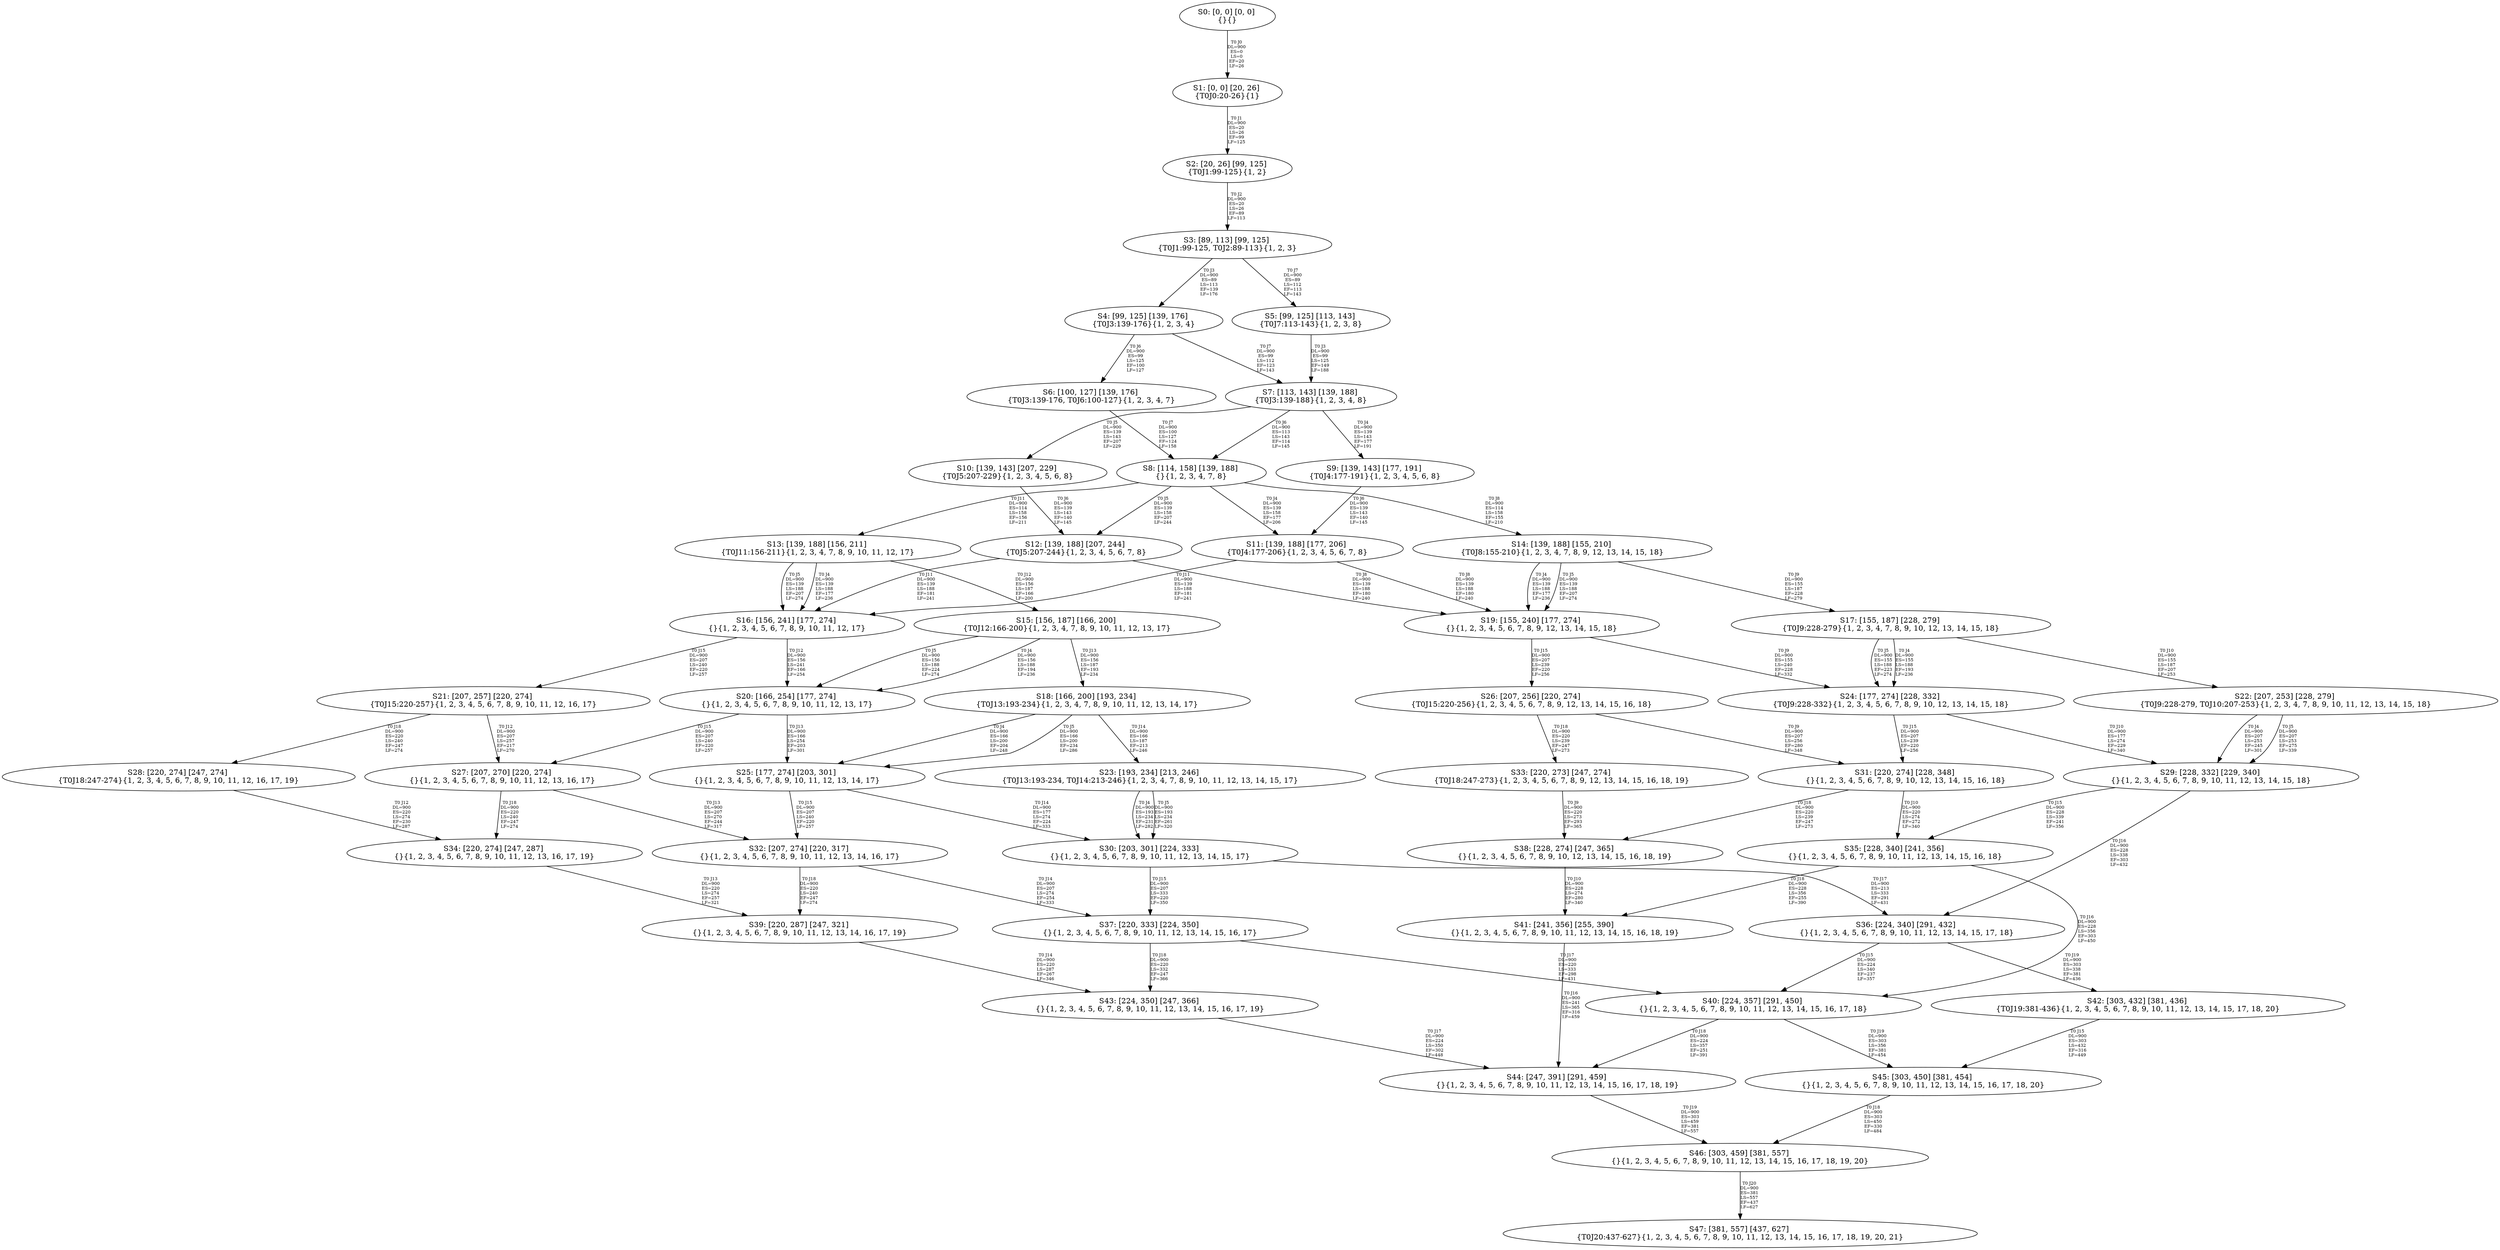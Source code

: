 digraph {
	S0[label="S0: [0, 0] [0, 0] \n{}{}"];
	S1[label="S1: [0, 0] [20, 26] \n{T0J0:20-26}{1}"];
	S2[label="S2: [20, 26] [99, 125] \n{T0J1:99-125}{1, 2}"];
	S3[label="S3: [89, 113] [99, 125] \n{T0J1:99-125, T0J2:89-113}{1, 2, 3}"];
	S4[label="S4: [99, 125] [139, 176] \n{T0J3:139-176}{1, 2, 3, 4}"];
	S5[label="S5: [99, 125] [113, 143] \n{T0J7:113-143}{1, 2, 3, 8}"];
	S6[label="S6: [100, 127] [139, 176] \n{T0J3:139-176, T0J6:100-127}{1, 2, 3, 4, 7}"];
	S7[label="S7: [113, 143] [139, 188] \n{T0J3:139-188}{1, 2, 3, 4, 8}"];
	S8[label="S8: [114, 158] [139, 188] \n{}{1, 2, 3, 4, 7, 8}"];
	S9[label="S9: [139, 143] [177, 191] \n{T0J4:177-191}{1, 2, 3, 4, 5, 6, 8}"];
	S10[label="S10: [139, 143] [207, 229] \n{T0J5:207-229}{1, 2, 3, 4, 5, 6, 8}"];
	S11[label="S11: [139, 188] [177, 206] \n{T0J4:177-206}{1, 2, 3, 4, 5, 6, 7, 8}"];
	S12[label="S12: [139, 188] [207, 244] \n{T0J5:207-244}{1, 2, 3, 4, 5, 6, 7, 8}"];
	S13[label="S13: [139, 188] [156, 211] \n{T0J11:156-211}{1, 2, 3, 4, 7, 8, 9, 10, 11, 12, 17}"];
	S14[label="S14: [139, 188] [155, 210] \n{T0J8:155-210}{1, 2, 3, 4, 7, 8, 9, 12, 13, 14, 15, 18}"];
	S15[label="S15: [156, 187] [166, 200] \n{T0J12:166-200}{1, 2, 3, 4, 7, 8, 9, 10, 11, 12, 13, 17}"];
	S16[label="S16: [156, 241] [177, 274] \n{}{1, 2, 3, 4, 5, 6, 7, 8, 9, 10, 11, 12, 17}"];
	S17[label="S17: [155, 187] [228, 279] \n{T0J9:228-279}{1, 2, 3, 4, 7, 8, 9, 10, 12, 13, 14, 15, 18}"];
	S18[label="S18: [166, 200] [193, 234] \n{T0J13:193-234}{1, 2, 3, 4, 7, 8, 9, 10, 11, 12, 13, 14, 17}"];
	S19[label="S19: [155, 240] [177, 274] \n{}{1, 2, 3, 4, 5, 6, 7, 8, 9, 12, 13, 14, 15, 18}"];
	S20[label="S20: [166, 254] [177, 274] \n{}{1, 2, 3, 4, 5, 6, 7, 8, 9, 10, 11, 12, 13, 17}"];
	S21[label="S21: [207, 257] [220, 274] \n{T0J15:220-257}{1, 2, 3, 4, 5, 6, 7, 8, 9, 10, 11, 12, 16, 17}"];
	S22[label="S22: [207, 253] [228, 279] \n{T0J9:228-279, T0J10:207-253}{1, 2, 3, 4, 7, 8, 9, 10, 11, 12, 13, 14, 15, 18}"];
	S23[label="S23: [193, 234] [213, 246] \n{T0J13:193-234, T0J14:213-246}{1, 2, 3, 4, 7, 8, 9, 10, 11, 12, 13, 14, 15, 17}"];
	S24[label="S24: [177, 274] [228, 332] \n{T0J9:228-332}{1, 2, 3, 4, 5, 6, 7, 8, 9, 10, 12, 13, 14, 15, 18}"];
	S25[label="S25: [177, 274] [203, 301] \n{}{1, 2, 3, 4, 5, 6, 7, 8, 9, 10, 11, 12, 13, 14, 17}"];
	S26[label="S26: [207, 256] [220, 274] \n{T0J15:220-256}{1, 2, 3, 4, 5, 6, 7, 8, 9, 12, 13, 14, 15, 16, 18}"];
	S27[label="S27: [207, 270] [220, 274] \n{}{1, 2, 3, 4, 5, 6, 7, 8, 9, 10, 11, 12, 13, 16, 17}"];
	S28[label="S28: [220, 274] [247, 274] \n{T0J18:247-274}{1, 2, 3, 4, 5, 6, 7, 8, 9, 10, 11, 12, 16, 17, 19}"];
	S29[label="S29: [228, 332] [229, 340] \n{}{1, 2, 3, 4, 5, 6, 7, 8, 9, 10, 11, 12, 13, 14, 15, 18}"];
	S30[label="S30: [203, 301] [224, 333] \n{}{1, 2, 3, 4, 5, 6, 7, 8, 9, 10, 11, 12, 13, 14, 15, 17}"];
	S31[label="S31: [220, 274] [228, 348] \n{}{1, 2, 3, 4, 5, 6, 7, 8, 9, 10, 12, 13, 14, 15, 16, 18}"];
	S32[label="S32: [207, 274] [220, 317] \n{}{1, 2, 3, 4, 5, 6, 7, 8, 9, 10, 11, 12, 13, 14, 16, 17}"];
	S33[label="S33: [220, 273] [247, 274] \n{T0J18:247-273}{1, 2, 3, 4, 5, 6, 7, 8, 9, 12, 13, 14, 15, 16, 18, 19}"];
	S34[label="S34: [220, 274] [247, 287] \n{}{1, 2, 3, 4, 5, 6, 7, 8, 9, 10, 11, 12, 13, 16, 17, 19}"];
	S35[label="S35: [228, 340] [241, 356] \n{}{1, 2, 3, 4, 5, 6, 7, 8, 9, 10, 11, 12, 13, 14, 15, 16, 18}"];
	S36[label="S36: [224, 340] [291, 432] \n{}{1, 2, 3, 4, 5, 6, 7, 8, 9, 10, 11, 12, 13, 14, 15, 17, 18}"];
	S37[label="S37: [220, 333] [224, 350] \n{}{1, 2, 3, 4, 5, 6, 7, 8, 9, 10, 11, 12, 13, 14, 15, 16, 17}"];
	S38[label="S38: [228, 274] [247, 365] \n{}{1, 2, 3, 4, 5, 6, 7, 8, 9, 10, 12, 13, 14, 15, 16, 18, 19}"];
	S39[label="S39: [220, 287] [247, 321] \n{}{1, 2, 3, 4, 5, 6, 7, 8, 9, 10, 11, 12, 13, 14, 16, 17, 19}"];
	S40[label="S40: [224, 357] [291, 450] \n{}{1, 2, 3, 4, 5, 6, 7, 8, 9, 10, 11, 12, 13, 14, 15, 16, 17, 18}"];
	S41[label="S41: [241, 356] [255, 390] \n{}{1, 2, 3, 4, 5, 6, 7, 8, 9, 10, 11, 12, 13, 14, 15, 16, 18, 19}"];
	S42[label="S42: [303, 432] [381, 436] \n{T0J19:381-436}{1, 2, 3, 4, 5, 6, 7, 8, 9, 10, 11, 12, 13, 14, 15, 17, 18, 20}"];
	S43[label="S43: [224, 350] [247, 366] \n{}{1, 2, 3, 4, 5, 6, 7, 8, 9, 10, 11, 12, 13, 14, 15, 16, 17, 19}"];
	S44[label="S44: [247, 391] [291, 459] \n{}{1, 2, 3, 4, 5, 6, 7, 8, 9, 10, 11, 12, 13, 14, 15, 16, 17, 18, 19}"];
	S45[label="S45: [303, 450] [381, 454] \n{}{1, 2, 3, 4, 5, 6, 7, 8, 9, 10, 11, 12, 13, 14, 15, 16, 17, 18, 20}"];
	S46[label="S46: [303, 459] [381, 557] \n{}{1, 2, 3, 4, 5, 6, 7, 8, 9, 10, 11, 12, 13, 14, 15, 16, 17, 18, 19, 20}"];
	S47[label="S47: [381, 557] [437, 627] \n{T0J20:437-627}{1, 2, 3, 4, 5, 6, 7, 8, 9, 10, 11, 12, 13, 14, 15, 16, 17, 18, 19, 20, 21}"];
	S0 -> S1[label="T0 J0\nDL=900\nES=0\nLS=0\nEF=20\nLF=26",fontsize=8];
	S1 -> S2[label="T0 J1\nDL=900\nES=20\nLS=26\nEF=99\nLF=125",fontsize=8];
	S2 -> S3[label="T0 J2\nDL=900\nES=20\nLS=26\nEF=89\nLF=113",fontsize=8];
	S3 -> S4[label="T0 J3\nDL=900\nES=89\nLS=113\nEF=139\nLF=176",fontsize=8];
	S3 -> S5[label="T0 J7\nDL=900\nES=89\nLS=112\nEF=113\nLF=143",fontsize=8];
	S4 -> S6[label="T0 J6\nDL=900\nES=99\nLS=125\nEF=100\nLF=127",fontsize=8];
	S4 -> S7[label="T0 J7\nDL=900\nES=99\nLS=112\nEF=123\nLF=143",fontsize=8];
	S5 -> S7[label="T0 J3\nDL=900\nES=99\nLS=125\nEF=149\nLF=188",fontsize=8];
	S6 -> S8[label="T0 J7\nDL=900\nES=100\nLS=127\nEF=124\nLF=158",fontsize=8];
	S7 -> S9[label="T0 J4\nDL=900\nES=139\nLS=143\nEF=177\nLF=191",fontsize=8];
	S7 -> S10[label="T0 J5\nDL=900\nES=139\nLS=143\nEF=207\nLF=229",fontsize=8];
	S7 -> S8[label="T0 J6\nDL=900\nES=113\nLS=143\nEF=114\nLF=145",fontsize=8];
	S8 -> S11[label="T0 J4\nDL=900\nES=139\nLS=158\nEF=177\nLF=206",fontsize=8];
	S8 -> S12[label="T0 J5\nDL=900\nES=139\nLS=158\nEF=207\nLF=244",fontsize=8];
	S8 -> S14[label="T0 J8\nDL=900\nES=114\nLS=158\nEF=155\nLF=210",fontsize=8];
	S8 -> S13[label="T0 J11\nDL=900\nES=114\nLS=158\nEF=156\nLF=211",fontsize=8];
	S9 -> S11[label="T0 J6\nDL=900\nES=139\nLS=143\nEF=140\nLF=145",fontsize=8];
	S10 -> S12[label="T0 J6\nDL=900\nES=139\nLS=143\nEF=140\nLF=145",fontsize=8];
	S11 -> S19[label="T0 J8\nDL=900\nES=139\nLS=188\nEF=180\nLF=240",fontsize=8];
	S11 -> S16[label="T0 J11\nDL=900\nES=139\nLS=188\nEF=181\nLF=241",fontsize=8];
	S12 -> S19[label="T0 J8\nDL=900\nES=139\nLS=188\nEF=180\nLF=240",fontsize=8];
	S12 -> S16[label="T0 J11\nDL=900\nES=139\nLS=188\nEF=181\nLF=241",fontsize=8];
	S13 -> S16[label="T0 J4\nDL=900\nES=139\nLS=188\nEF=177\nLF=236",fontsize=8];
	S13 -> S16[label="T0 J5\nDL=900\nES=139\nLS=188\nEF=207\nLF=274",fontsize=8];
	S13 -> S15[label="T0 J12\nDL=900\nES=156\nLS=187\nEF=166\nLF=200",fontsize=8];
	S14 -> S19[label="T0 J4\nDL=900\nES=139\nLS=188\nEF=177\nLF=236",fontsize=8];
	S14 -> S19[label="T0 J5\nDL=900\nES=139\nLS=188\nEF=207\nLF=274",fontsize=8];
	S14 -> S17[label="T0 J9\nDL=900\nES=155\nLS=187\nEF=228\nLF=279",fontsize=8];
	S15 -> S20[label="T0 J4\nDL=900\nES=156\nLS=188\nEF=194\nLF=236",fontsize=8];
	S15 -> S20[label="T0 J5\nDL=900\nES=156\nLS=188\nEF=224\nLF=274",fontsize=8];
	S15 -> S18[label="T0 J13\nDL=900\nES=156\nLS=187\nEF=193\nLF=234",fontsize=8];
	S16 -> S20[label="T0 J12\nDL=900\nES=156\nLS=241\nEF=166\nLF=254",fontsize=8];
	S16 -> S21[label="T0 J15\nDL=900\nES=207\nLS=240\nEF=220\nLF=257",fontsize=8];
	S17 -> S24[label="T0 J4\nDL=900\nES=155\nLS=188\nEF=193\nLF=236",fontsize=8];
	S17 -> S24[label="T0 J5\nDL=900\nES=155\nLS=188\nEF=223\nLF=274",fontsize=8];
	S17 -> S22[label="T0 J10\nDL=900\nES=155\nLS=187\nEF=207\nLF=253",fontsize=8];
	S18 -> S25[label="T0 J4\nDL=900\nES=166\nLS=200\nEF=204\nLF=248",fontsize=8];
	S18 -> S25[label="T0 J5\nDL=900\nES=166\nLS=200\nEF=234\nLF=286",fontsize=8];
	S18 -> S23[label="T0 J14\nDL=900\nES=166\nLS=187\nEF=213\nLF=246",fontsize=8];
	S19 -> S24[label="T0 J9\nDL=900\nES=155\nLS=240\nEF=228\nLF=332",fontsize=8];
	S19 -> S26[label="T0 J15\nDL=900\nES=207\nLS=239\nEF=220\nLF=256",fontsize=8];
	S20 -> S25[label="T0 J13\nDL=900\nES=166\nLS=254\nEF=203\nLF=301",fontsize=8];
	S20 -> S27[label="T0 J15\nDL=900\nES=207\nLS=240\nEF=220\nLF=257",fontsize=8];
	S21 -> S27[label="T0 J12\nDL=900\nES=207\nLS=257\nEF=217\nLF=270",fontsize=8];
	S21 -> S28[label="T0 J18\nDL=900\nES=220\nLS=240\nEF=247\nLF=274",fontsize=8];
	S22 -> S29[label="T0 J4\nDL=900\nES=207\nLS=253\nEF=245\nLF=301",fontsize=8];
	S22 -> S29[label="T0 J5\nDL=900\nES=207\nLS=253\nEF=275\nLF=339",fontsize=8];
	S23 -> S30[label="T0 J4\nDL=900\nES=193\nLS=234\nEF=231\nLF=282",fontsize=8];
	S23 -> S30[label="T0 J5\nDL=900\nES=193\nLS=234\nEF=261\nLF=320",fontsize=8];
	S24 -> S29[label="T0 J10\nDL=900\nES=177\nLS=274\nEF=229\nLF=340",fontsize=8];
	S24 -> S31[label="T0 J15\nDL=900\nES=207\nLS=239\nEF=220\nLF=256",fontsize=8];
	S25 -> S30[label="T0 J14\nDL=900\nES=177\nLS=274\nEF=224\nLF=333",fontsize=8];
	S25 -> S32[label="T0 J15\nDL=900\nES=207\nLS=240\nEF=220\nLF=257",fontsize=8];
	S26 -> S31[label="T0 J9\nDL=900\nES=207\nLS=256\nEF=280\nLF=348",fontsize=8];
	S26 -> S33[label="T0 J18\nDL=900\nES=220\nLS=239\nEF=247\nLF=273",fontsize=8];
	S27 -> S32[label="T0 J13\nDL=900\nES=207\nLS=270\nEF=244\nLF=317",fontsize=8];
	S27 -> S34[label="T0 J18\nDL=900\nES=220\nLS=240\nEF=247\nLF=274",fontsize=8];
	S28 -> S34[label="T0 J12\nDL=900\nES=220\nLS=274\nEF=230\nLF=287",fontsize=8];
	S29 -> S35[label="T0 J15\nDL=900\nES=228\nLS=339\nEF=241\nLF=356",fontsize=8];
	S29 -> S36[label="T0 J16\nDL=900\nES=228\nLS=338\nEF=303\nLF=432",fontsize=8];
	S30 -> S37[label="T0 J15\nDL=900\nES=207\nLS=333\nEF=220\nLF=350",fontsize=8];
	S30 -> S36[label="T0 J17\nDL=900\nES=213\nLS=333\nEF=291\nLF=431",fontsize=8];
	S31 -> S35[label="T0 J10\nDL=900\nES=220\nLS=274\nEF=272\nLF=340",fontsize=8];
	S31 -> S38[label="T0 J18\nDL=900\nES=220\nLS=239\nEF=247\nLF=273",fontsize=8];
	S32 -> S37[label="T0 J14\nDL=900\nES=207\nLS=274\nEF=254\nLF=333",fontsize=8];
	S32 -> S39[label="T0 J18\nDL=900\nES=220\nLS=240\nEF=247\nLF=274",fontsize=8];
	S33 -> S38[label="T0 J9\nDL=900\nES=220\nLS=273\nEF=293\nLF=365",fontsize=8];
	S34 -> S39[label="T0 J13\nDL=900\nES=220\nLS=274\nEF=257\nLF=321",fontsize=8];
	S35 -> S40[label="T0 J16\nDL=900\nES=228\nLS=356\nEF=303\nLF=450",fontsize=8];
	S35 -> S41[label="T0 J18\nDL=900\nES=228\nLS=356\nEF=255\nLF=390",fontsize=8];
	S36 -> S40[label="T0 J15\nDL=900\nES=224\nLS=340\nEF=237\nLF=357",fontsize=8];
	S36 -> S42[label="T0 J19\nDL=900\nES=303\nLS=338\nEF=381\nLF=436",fontsize=8];
	S37 -> S40[label="T0 J17\nDL=900\nES=220\nLS=333\nEF=298\nLF=431",fontsize=8];
	S37 -> S43[label="T0 J18\nDL=900\nES=220\nLS=332\nEF=247\nLF=366",fontsize=8];
	S38 -> S41[label="T0 J10\nDL=900\nES=228\nLS=274\nEF=280\nLF=340",fontsize=8];
	S39 -> S43[label="T0 J14\nDL=900\nES=220\nLS=287\nEF=267\nLF=346",fontsize=8];
	S40 -> S44[label="T0 J18\nDL=900\nES=224\nLS=357\nEF=251\nLF=391",fontsize=8];
	S40 -> S45[label="T0 J19\nDL=900\nES=303\nLS=356\nEF=381\nLF=454",fontsize=8];
	S41 -> S44[label="T0 J16\nDL=900\nES=241\nLS=365\nEF=316\nLF=459",fontsize=8];
	S42 -> S45[label="T0 J15\nDL=900\nES=303\nLS=432\nEF=316\nLF=449",fontsize=8];
	S43 -> S44[label="T0 J17\nDL=900\nES=224\nLS=350\nEF=302\nLF=448",fontsize=8];
	S44 -> S46[label="T0 J19\nDL=900\nES=303\nLS=459\nEF=381\nLF=557",fontsize=8];
	S45 -> S46[label="T0 J18\nDL=900\nES=303\nLS=450\nEF=330\nLF=484",fontsize=8];
	S46 -> S47[label="T0 J20\nDL=900\nES=381\nLS=557\nEF=437\nLF=627",fontsize=8];
}
